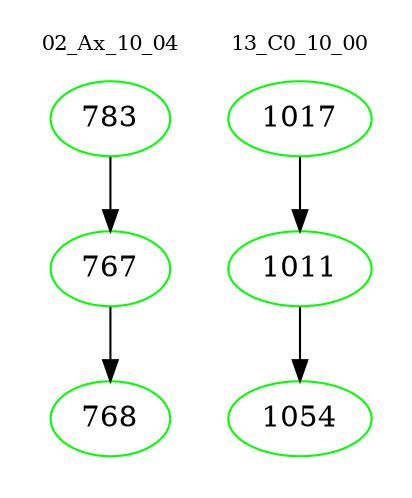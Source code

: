 digraph{
subgraph cluster_0 {
color = white
label = "02_Ax_10_04";
fontsize=10;
T0_783 [label="783", color="green"]
T0_783 -> T0_767 [color="black"]
T0_767 [label="767", color="green"]
T0_767 -> T0_768 [color="black"]
T0_768 [label="768", color="green"]
}
subgraph cluster_1 {
color = white
label = "13_C0_10_00";
fontsize=10;
T1_1017 [label="1017", color="green"]
T1_1017 -> T1_1011 [color="black"]
T1_1011 [label="1011", color="green"]
T1_1011 -> T1_1054 [color="black"]
T1_1054 [label="1054", color="green"]
}
}
